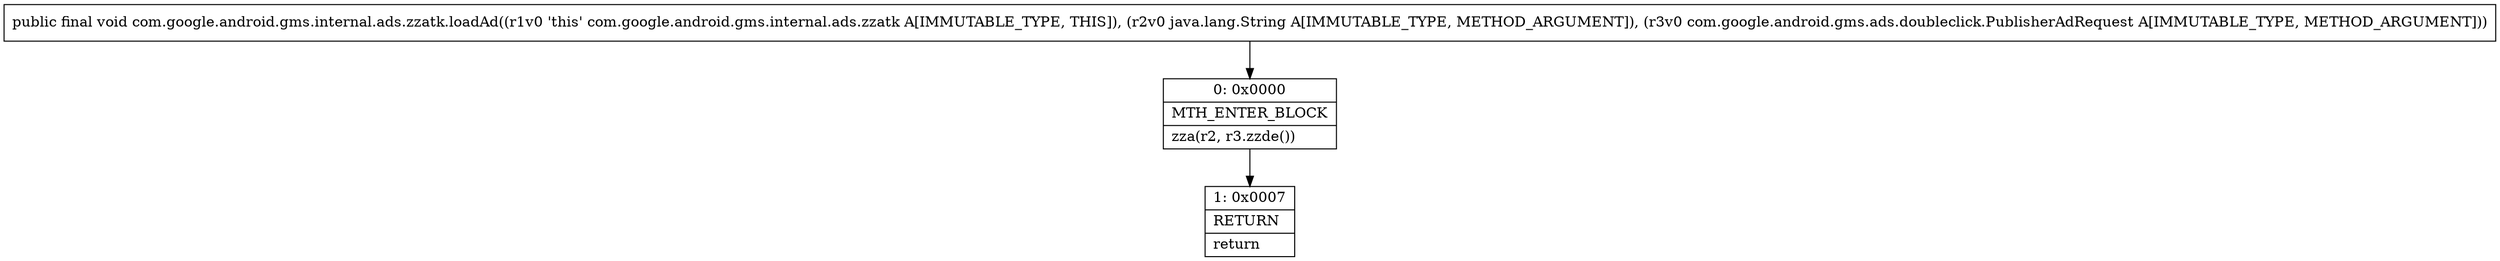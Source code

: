digraph "CFG forcom.google.android.gms.internal.ads.zzatk.loadAd(Ljava\/lang\/String;Lcom\/google\/android\/gms\/ads\/doubleclick\/PublisherAdRequest;)V" {
Node_0 [shape=record,label="{0\:\ 0x0000|MTH_ENTER_BLOCK\l|zza(r2, r3.zzde())\l}"];
Node_1 [shape=record,label="{1\:\ 0x0007|RETURN\l|return\l}"];
MethodNode[shape=record,label="{public final void com.google.android.gms.internal.ads.zzatk.loadAd((r1v0 'this' com.google.android.gms.internal.ads.zzatk A[IMMUTABLE_TYPE, THIS]), (r2v0 java.lang.String A[IMMUTABLE_TYPE, METHOD_ARGUMENT]), (r3v0 com.google.android.gms.ads.doubleclick.PublisherAdRequest A[IMMUTABLE_TYPE, METHOD_ARGUMENT])) }"];
MethodNode -> Node_0;
Node_0 -> Node_1;
}

